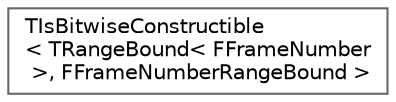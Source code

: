 digraph "Graphical Class Hierarchy"
{
 // INTERACTIVE_SVG=YES
 // LATEX_PDF_SIZE
  bgcolor="transparent";
  edge [fontname=Helvetica,fontsize=10,labelfontname=Helvetica,labelfontsize=10];
  node [fontname=Helvetica,fontsize=10,shape=box,height=0.2,width=0.4];
  rankdir="LR";
  Node0 [id="Node000000",label="TIsBitwiseConstructible\l\< TRangeBound\< FFrameNumber\l \>, FFrameNumberRangeBound \>",height=0.2,width=0.4,color="grey40", fillcolor="white", style="filled",URL="$db/d26/structTIsBitwiseConstructible_3_01TRangeBound_3_01FFrameNumber_01_4_00_01FFrameNumberRangeBound_01_4.html",tooltip=" "];
}
